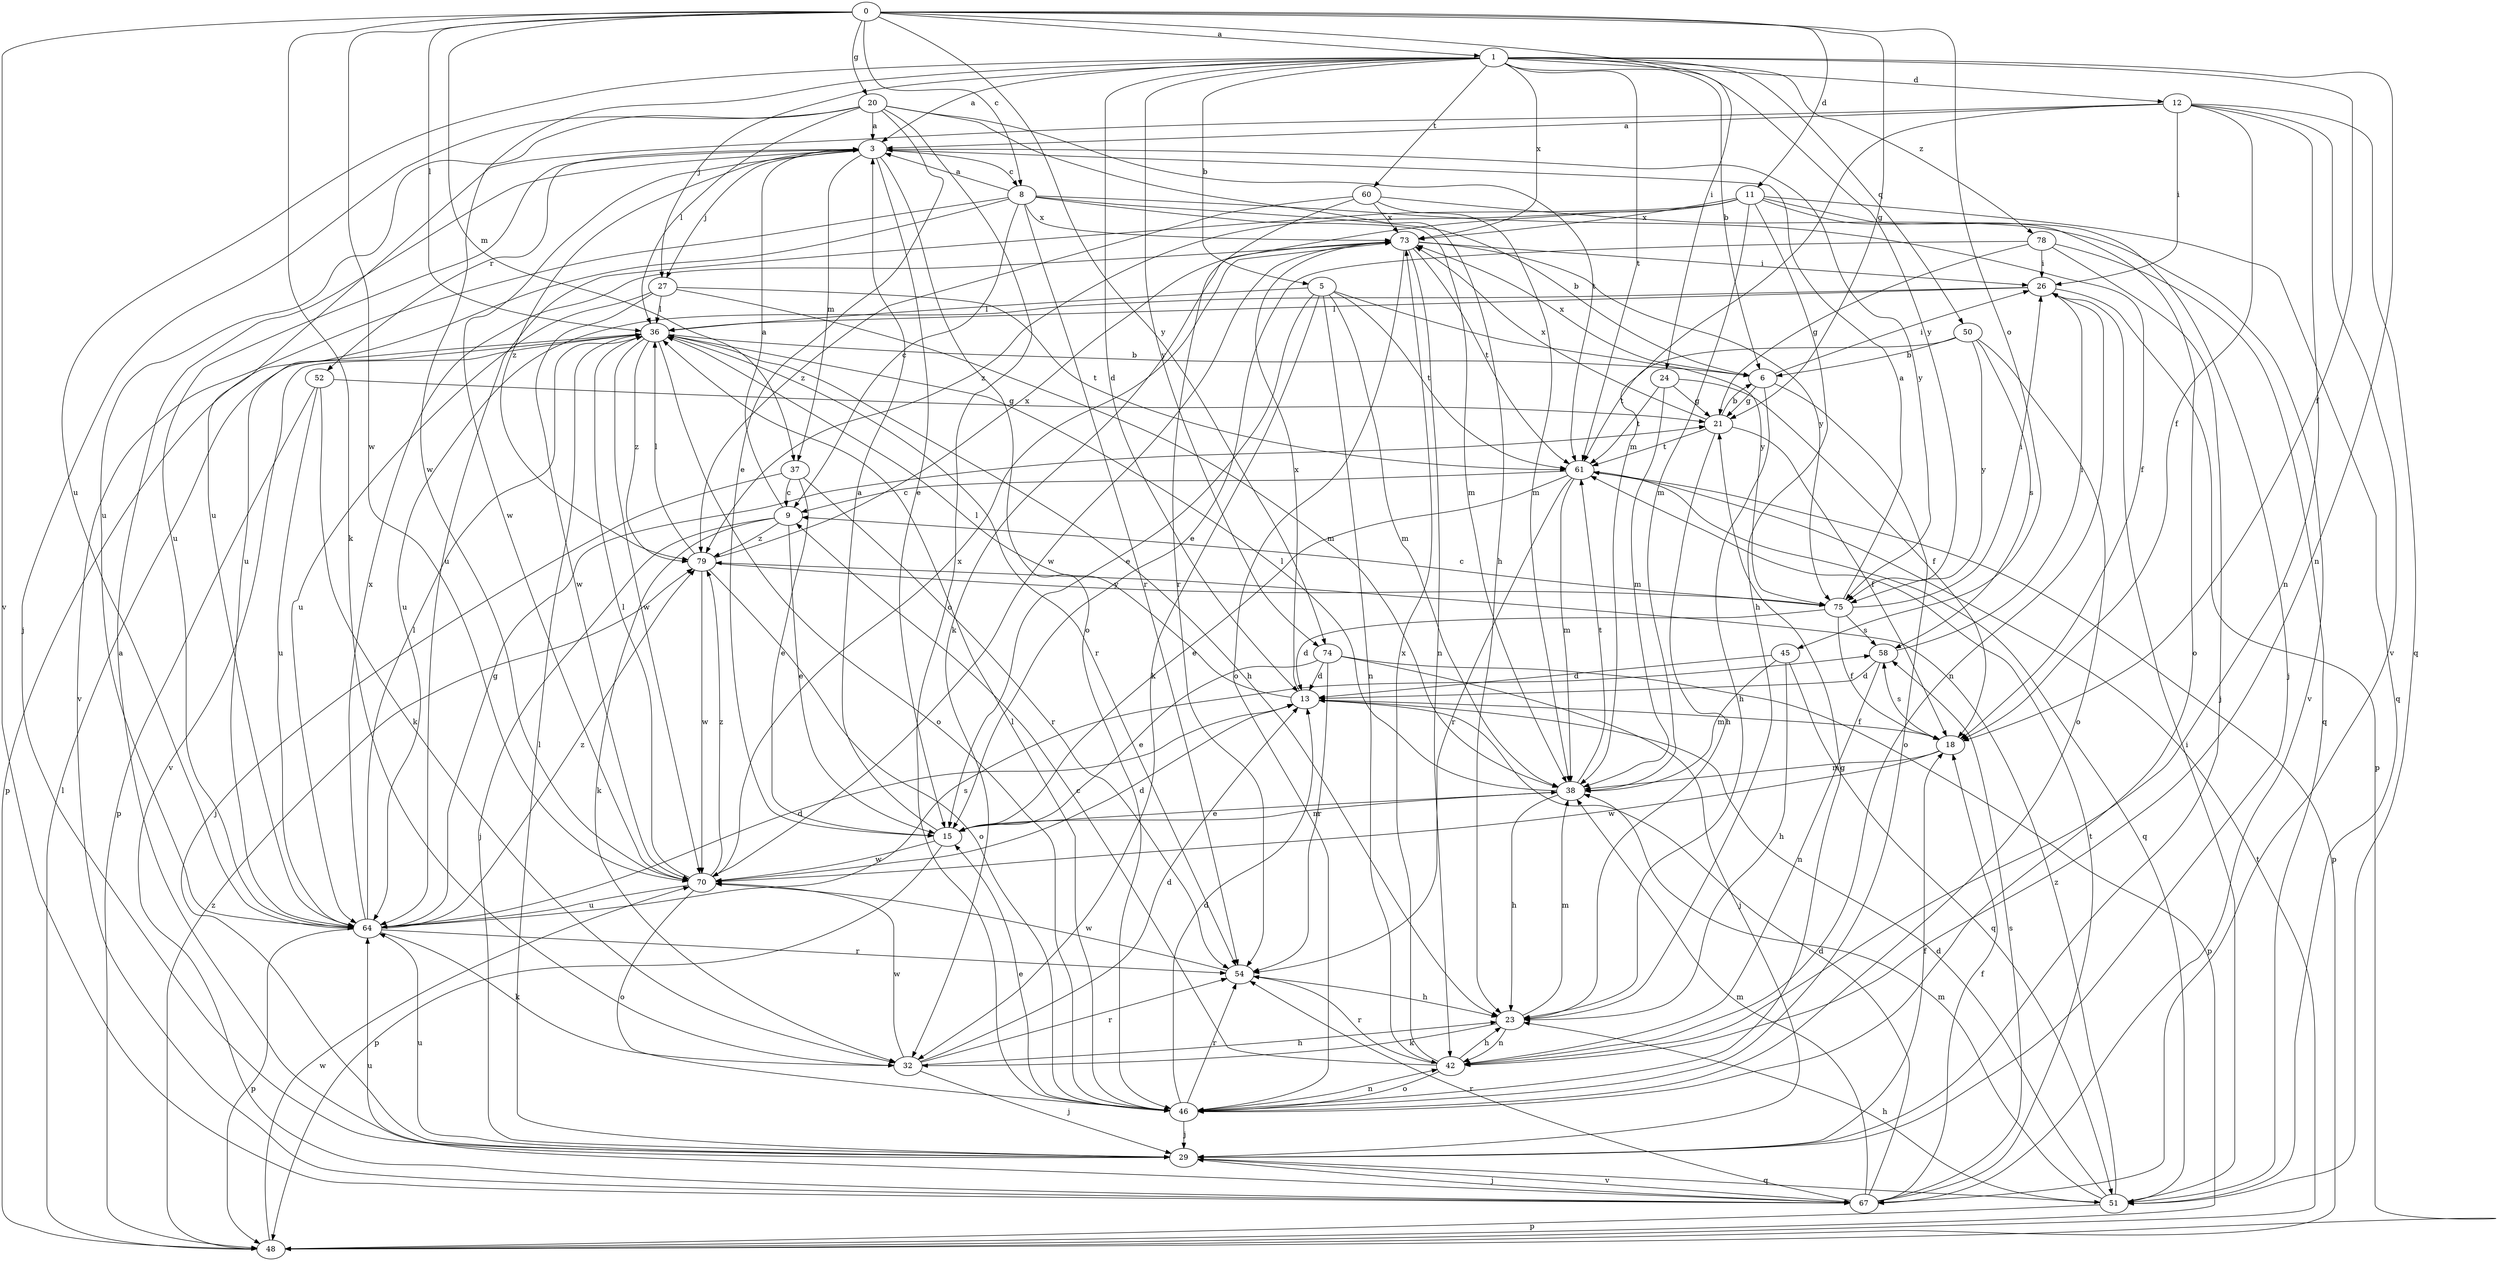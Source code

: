 strict digraph  {
0;
1;
3;
5;
6;
8;
9;
11;
12;
13;
15;
18;
20;
21;
23;
24;
26;
27;
29;
32;
36;
37;
38;
42;
45;
46;
48;
50;
51;
52;
54;
58;
60;
61;
64;
67;
70;
73;
74;
75;
78;
79;
0 -> 1  [label=a];
0 -> 8  [label=c];
0 -> 11  [label=d];
0 -> 20  [label=g];
0 -> 21  [label=g];
0 -> 24  [label=i];
0 -> 32  [label=k];
0 -> 36  [label=l];
0 -> 37  [label=m];
0 -> 45  [label=o];
0 -> 67  [label=v];
0 -> 70  [label=w];
0 -> 74  [label=y];
1 -> 3  [label=a];
1 -> 5  [label=b];
1 -> 6  [label=b];
1 -> 12  [label=d];
1 -> 13  [label=d];
1 -> 18  [label=f];
1 -> 27  [label=j];
1 -> 42  [label=n];
1 -> 50  [label=q];
1 -> 60  [label=t];
1 -> 61  [label=t];
1 -> 64  [label=u];
1 -> 70  [label=w];
1 -> 73  [label=x];
1 -> 74  [label=y];
1 -> 75  [label=y];
1 -> 78  [label=z];
3 -> 8  [label=c];
3 -> 15  [label=e];
3 -> 27  [label=j];
3 -> 37  [label=m];
3 -> 46  [label=o];
3 -> 52  [label=r];
3 -> 64  [label=u];
3 -> 70  [label=w];
3 -> 75  [label=y];
3 -> 79  [label=z];
5 -> 15  [label=e];
5 -> 32  [label=k];
5 -> 36  [label=l];
5 -> 38  [label=m];
5 -> 42  [label=n];
5 -> 61  [label=t];
5 -> 75  [label=y];
6 -> 21  [label=g];
6 -> 23  [label=h];
6 -> 26  [label=i];
6 -> 46  [label=o];
6 -> 73  [label=x];
8 -> 3  [label=a];
8 -> 6  [label=b];
8 -> 9  [label=c];
8 -> 18  [label=f];
8 -> 38  [label=m];
8 -> 54  [label=r];
8 -> 64  [label=u];
8 -> 67  [label=v];
8 -> 73  [label=x];
9 -> 3  [label=a];
9 -> 15  [label=e];
9 -> 29  [label=j];
9 -> 32  [label=k];
9 -> 79  [label=z];
11 -> 23  [label=h];
11 -> 29  [label=j];
11 -> 32  [label=k];
11 -> 38  [label=m];
11 -> 46  [label=o];
11 -> 51  [label=q];
11 -> 64  [label=u];
11 -> 73  [label=x];
11 -> 79  [label=z];
12 -> 3  [label=a];
12 -> 18  [label=f];
12 -> 26  [label=i];
12 -> 38  [label=m];
12 -> 42  [label=n];
12 -> 51  [label=q];
12 -> 64  [label=u];
12 -> 67  [label=v];
13 -> 18  [label=f];
13 -> 36  [label=l];
13 -> 73  [label=x];
15 -> 3  [label=a];
15 -> 38  [label=m];
15 -> 48  [label=p];
15 -> 70  [label=w];
18 -> 38  [label=m];
18 -> 58  [label=s];
18 -> 70  [label=w];
20 -> 3  [label=a];
20 -> 15  [label=e];
20 -> 23  [label=h];
20 -> 29  [label=j];
20 -> 36  [label=l];
20 -> 46  [label=o];
20 -> 61  [label=t];
20 -> 64  [label=u];
21 -> 6  [label=b];
21 -> 18  [label=f];
21 -> 23  [label=h];
21 -> 61  [label=t];
21 -> 73  [label=x];
23 -> 32  [label=k];
23 -> 38  [label=m];
23 -> 42  [label=n];
24 -> 18  [label=f];
24 -> 21  [label=g];
24 -> 38  [label=m];
24 -> 61  [label=t];
26 -> 36  [label=l];
26 -> 42  [label=n];
26 -> 48  [label=p];
26 -> 64  [label=u];
27 -> 36  [label=l];
27 -> 38  [label=m];
27 -> 61  [label=t];
27 -> 64  [label=u];
27 -> 70  [label=w];
29 -> 3  [label=a];
29 -> 18  [label=f];
29 -> 36  [label=l];
29 -> 51  [label=q];
29 -> 64  [label=u];
29 -> 67  [label=v];
32 -> 13  [label=d];
32 -> 23  [label=h];
32 -> 29  [label=j];
32 -> 54  [label=r];
32 -> 70  [label=w];
36 -> 6  [label=b];
36 -> 23  [label=h];
36 -> 46  [label=o];
36 -> 48  [label=p];
36 -> 54  [label=r];
36 -> 67  [label=v];
36 -> 70  [label=w];
36 -> 79  [label=z];
37 -> 9  [label=c];
37 -> 15  [label=e];
37 -> 29  [label=j];
37 -> 54  [label=r];
38 -> 15  [label=e];
38 -> 23  [label=h];
38 -> 36  [label=l];
38 -> 61  [label=t];
42 -> 9  [label=c];
42 -> 23  [label=h];
42 -> 46  [label=o];
42 -> 54  [label=r];
42 -> 73  [label=x];
45 -> 13  [label=d];
45 -> 23  [label=h];
45 -> 38  [label=m];
45 -> 51  [label=q];
46 -> 13  [label=d];
46 -> 15  [label=e];
46 -> 21  [label=g];
46 -> 29  [label=j];
46 -> 36  [label=l];
46 -> 42  [label=n];
46 -> 54  [label=r];
48 -> 36  [label=l];
48 -> 61  [label=t];
48 -> 70  [label=w];
48 -> 79  [label=z];
50 -> 6  [label=b];
50 -> 46  [label=o];
50 -> 58  [label=s];
50 -> 61  [label=t];
50 -> 75  [label=y];
51 -> 13  [label=d];
51 -> 23  [label=h];
51 -> 26  [label=i];
51 -> 38  [label=m];
51 -> 48  [label=p];
51 -> 79  [label=z];
52 -> 21  [label=g];
52 -> 32  [label=k];
52 -> 48  [label=p];
52 -> 64  [label=u];
54 -> 23  [label=h];
54 -> 70  [label=w];
58 -> 13  [label=d];
58 -> 26  [label=i];
58 -> 42  [label=n];
60 -> 38  [label=m];
60 -> 54  [label=r];
60 -> 67  [label=v];
60 -> 73  [label=x];
60 -> 79  [label=z];
61 -> 9  [label=c];
61 -> 15  [label=e];
61 -> 38  [label=m];
61 -> 48  [label=p];
61 -> 51  [label=q];
61 -> 54  [label=r];
64 -> 13  [label=d];
64 -> 21  [label=g];
64 -> 32  [label=k];
64 -> 36  [label=l];
64 -> 48  [label=p];
64 -> 54  [label=r];
64 -> 58  [label=s];
64 -> 73  [label=x];
64 -> 79  [label=z];
67 -> 13  [label=d];
67 -> 18  [label=f];
67 -> 29  [label=j];
67 -> 38  [label=m];
67 -> 54  [label=r];
67 -> 58  [label=s];
67 -> 61  [label=t];
67 -> 64  [label=u];
70 -> 13  [label=d];
70 -> 36  [label=l];
70 -> 46  [label=o];
70 -> 64  [label=u];
70 -> 73  [label=x];
70 -> 79  [label=z];
73 -> 26  [label=i];
73 -> 42  [label=n];
73 -> 46  [label=o];
73 -> 61  [label=t];
73 -> 70  [label=w];
73 -> 75  [label=y];
74 -> 13  [label=d];
74 -> 15  [label=e];
74 -> 29  [label=j];
74 -> 48  [label=p];
74 -> 54  [label=r];
75 -> 3  [label=a];
75 -> 9  [label=c];
75 -> 13  [label=d];
75 -> 18  [label=f];
75 -> 26  [label=i];
75 -> 58  [label=s];
78 -> 15  [label=e];
78 -> 21  [label=g];
78 -> 26  [label=i];
78 -> 29  [label=j];
78 -> 51  [label=q];
79 -> 36  [label=l];
79 -> 46  [label=o];
79 -> 70  [label=w];
79 -> 73  [label=x];
79 -> 75  [label=y];
}
